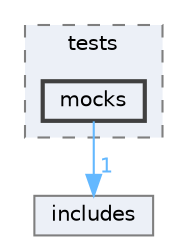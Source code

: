 digraph "car_controls/tests/mocks"
{
 // LATEX_PDF_SIZE
  bgcolor="transparent";
  edge [fontname=Helvetica,fontsize=10,labelfontname=Helvetica,labelfontsize=10];
  node [fontname=Helvetica,fontsize=10,shape=box,height=0.2,width=0.4];
  compound=true
  subgraph clusterdir_8adbf52571f16f046d166d01093aafff {
    graph [ bgcolor="#ecf0f7", pencolor="grey50", label="tests", fontname=Helvetica,fontsize=10 style="filled,dashed", URL="dir_8adbf52571f16f046d166d01093aafff.html",tooltip=""]
  dir_6b86605341132ee5d34b97e8b025cdcb [label="mocks", fillcolor="#ecf0f7", color="grey25", style="filled,bold", URL="dir_6b86605341132ee5d34b97e8b025cdcb.html",tooltip=""];
  }
  dir_00eb05ae10cec889c8580341aa3c38dd [label="includes", fillcolor="#ecf0f7", color="grey50", style="filled", URL="dir_00eb05ae10cec889c8580341aa3c38dd.html",tooltip=""];
  dir_6b86605341132ee5d34b97e8b025cdcb->dir_00eb05ae10cec889c8580341aa3c38dd [headlabel="1", labeldistance=1.5 headhref="dir_000024_000016.html" href="dir_000024_000016.html" color="steelblue1" fontcolor="steelblue1"];
}
